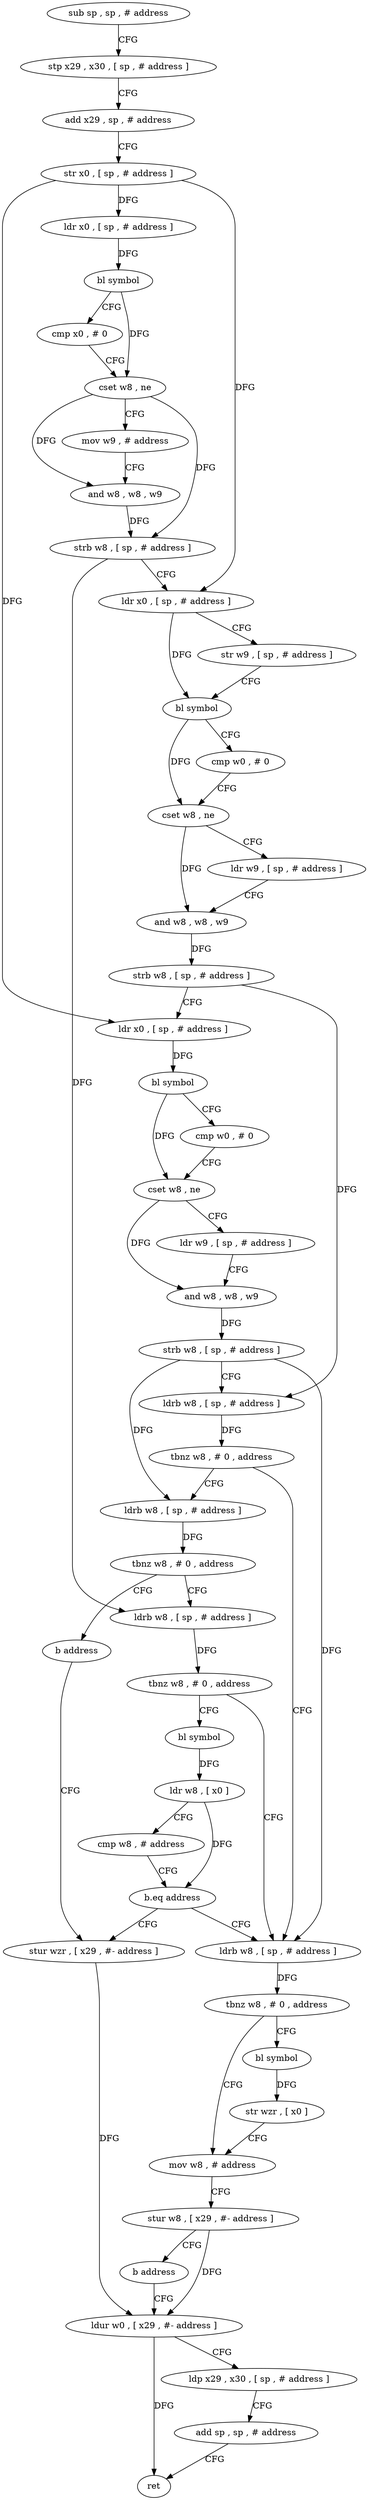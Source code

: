 digraph "func" {
"4241496" [label = "sub sp , sp , # address" ]
"4241500" [label = "stp x29 , x30 , [ sp , # address ]" ]
"4241504" [label = "add x29 , sp , # address" ]
"4241508" [label = "str x0 , [ sp , # address ]" ]
"4241512" [label = "ldr x0 , [ sp , # address ]" ]
"4241516" [label = "bl symbol" ]
"4241520" [label = "cmp x0 , # 0" ]
"4241524" [label = "cset w8 , ne" ]
"4241528" [label = "mov w9 , # address" ]
"4241532" [label = "and w8 , w8 , w9" ]
"4241536" [label = "strb w8 , [ sp , # address ]" ]
"4241540" [label = "ldr x0 , [ sp , # address ]" ]
"4241544" [label = "str w9 , [ sp , # address ]" ]
"4241548" [label = "bl symbol" ]
"4241552" [label = "cmp w0 , # 0" ]
"4241556" [label = "cset w8 , ne" ]
"4241560" [label = "ldr w9 , [ sp , # address ]" ]
"4241564" [label = "and w8 , w8 , w9" ]
"4241568" [label = "strb w8 , [ sp , # address ]" ]
"4241572" [label = "ldr x0 , [ sp , # address ]" ]
"4241576" [label = "bl symbol" ]
"4241580" [label = "cmp w0 , # 0" ]
"4241584" [label = "cset w8 , ne" ]
"4241588" [label = "ldr w9 , [ sp , # address ]" ]
"4241592" [label = "and w8 , w8 , w9" ]
"4241596" [label = "strb w8 , [ sp , # address ]" ]
"4241600" [label = "ldrb w8 , [ sp , # address ]" ]
"4241604" [label = "tbnz w8 , # 0 , address" ]
"4241644" [label = "ldrb w8 , [ sp , # address ]" ]
"4241608" [label = "ldrb w8 , [ sp , # address ]" ]
"4241648" [label = "tbnz w8 , # 0 , address" ]
"4241660" [label = "mov w8 , # address" ]
"4241652" [label = "bl symbol" ]
"4241612" [label = "tbnz w8 , # 0 , address" ]
"4241620" [label = "ldrb w8 , [ sp , # address ]" ]
"4241616" [label = "b address" ]
"4241664" [label = "stur w8 , [ x29 , #- address ]" ]
"4241668" [label = "b address" ]
"4241676" [label = "ldur w0 , [ x29 , #- address ]" ]
"4241656" [label = "str wzr , [ x0 ]" ]
"4241624" [label = "tbnz w8 , # 0 , address" ]
"4241628" [label = "bl symbol" ]
"4241672" [label = "stur wzr , [ x29 , #- address ]" ]
"4241680" [label = "ldp x29 , x30 , [ sp , # address ]" ]
"4241684" [label = "add sp , sp , # address" ]
"4241688" [label = "ret" ]
"4241632" [label = "ldr w8 , [ x0 ]" ]
"4241636" [label = "cmp w8 , # address" ]
"4241640" [label = "b.eq address" ]
"4241496" -> "4241500" [ label = "CFG" ]
"4241500" -> "4241504" [ label = "CFG" ]
"4241504" -> "4241508" [ label = "CFG" ]
"4241508" -> "4241512" [ label = "DFG" ]
"4241508" -> "4241540" [ label = "DFG" ]
"4241508" -> "4241572" [ label = "DFG" ]
"4241512" -> "4241516" [ label = "DFG" ]
"4241516" -> "4241520" [ label = "CFG" ]
"4241516" -> "4241524" [ label = "DFG" ]
"4241520" -> "4241524" [ label = "CFG" ]
"4241524" -> "4241528" [ label = "CFG" ]
"4241524" -> "4241532" [ label = "DFG" ]
"4241524" -> "4241536" [ label = "DFG" ]
"4241528" -> "4241532" [ label = "CFG" ]
"4241532" -> "4241536" [ label = "DFG" ]
"4241536" -> "4241540" [ label = "CFG" ]
"4241536" -> "4241620" [ label = "DFG" ]
"4241540" -> "4241544" [ label = "CFG" ]
"4241540" -> "4241548" [ label = "DFG" ]
"4241544" -> "4241548" [ label = "CFG" ]
"4241548" -> "4241552" [ label = "CFG" ]
"4241548" -> "4241556" [ label = "DFG" ]
"4241552" -> "4241556" [ label = "CFG" ]
"4241556" -> "4241560" [ label = "CFG" ]
"4241556" -> "4241564" [ label = "DFG" ]
"4241560" -> "4241564" [ label = "CFG" ]
"4241564" -> "4241568" [ label = "DFG" ]
"4241568" -> "4241572" [ label = "CFG" ]
"4241568" -> "4241600" [ label = "DFG" ]
"4241572" -> "4241576" [ label = "DFG" ]
"4241576" -> "4241580" [ label = "CFG" ]
"4241576" -> "4241584" [ label = "DFG" ]
"4241580" -> "4241584" [ label = "CFG" ]
"4241584" -> "4241588" [ label = "CFG" ]
"4241584" -> "4241592" [ label = "DFG" ]
"4241588" -> "4241592" [ label = "CFG" ]
"4241592" -> "4241596" [ label = "DFG" ]
"4241596" -> "4241600" [ label = "CFG" ]
"4241596" -> "4241644" [ label = "DFG" ]
"4241596" -> "4241608" [ label = "DFG" ]
"4241600" -> "4241604" [ label = "DFG" ]
"4241604" -> "4241644" [ label = "CFG" ]
"4241604" -> "4241608" [ label = "CFG" ]
"4241644" -> "4241648" [ label = "DFG" ]
"4241608" -> "4241612" [ label = "DFG" ]
"4241648" -> "4241660" [ label = "CFG" ]
"4241648" -> "4241652" [ label = "CFG" ]
"4241660" -> "4241664" [ label = "CFG" ]
"4241652" -> "4241656" [ label = "DFG" ]
"4241612" -> "4241620" [ label = "CFG" ]
"4241612" -> "4241616" [ label = "CFG" ]
"4241620" -> "4241624" [ label = "DFG" ]
"4241616" -> "4241672" [ label = "CFG" ]
"4241664" -> "4241668" [ label = "CFG" ]
"4241664" -> "4241676" [ label = "DFG" ]
"4241668" -> "4241676" [ label = "CFG" ]
"4241676" -> "4241680" [ label = "CFG" ]
"4241676" -> "4241688" [ label = "DFG" ]
"4241656" -> "4241660" [ label = "CFG" ]
"4241624" -> "4241644" [ label = "CFG" ]
"4241624" -> "4241628" [ label = "CFG" ]
"4241628" -> "4241632" [ label = "DFG" ]
"4241672" -> "4241676" [ label = "DFG" ]
"4241680" -> "4241684" [ label = "CFG" ]
"4241684" -> "4241688" [ label = "CFG" ]
"4241632" -> "4241636" [ label = "CFG" ]
"4241632" -> "4241640" [ label = "DFG" ]
"4241636" -> "4241640" [ label = "CFG" ]
"4241640" -> "4241672" [ label = "CFG" ]
"4241640" -> "4241644" [ label = "CFG" ]
}

